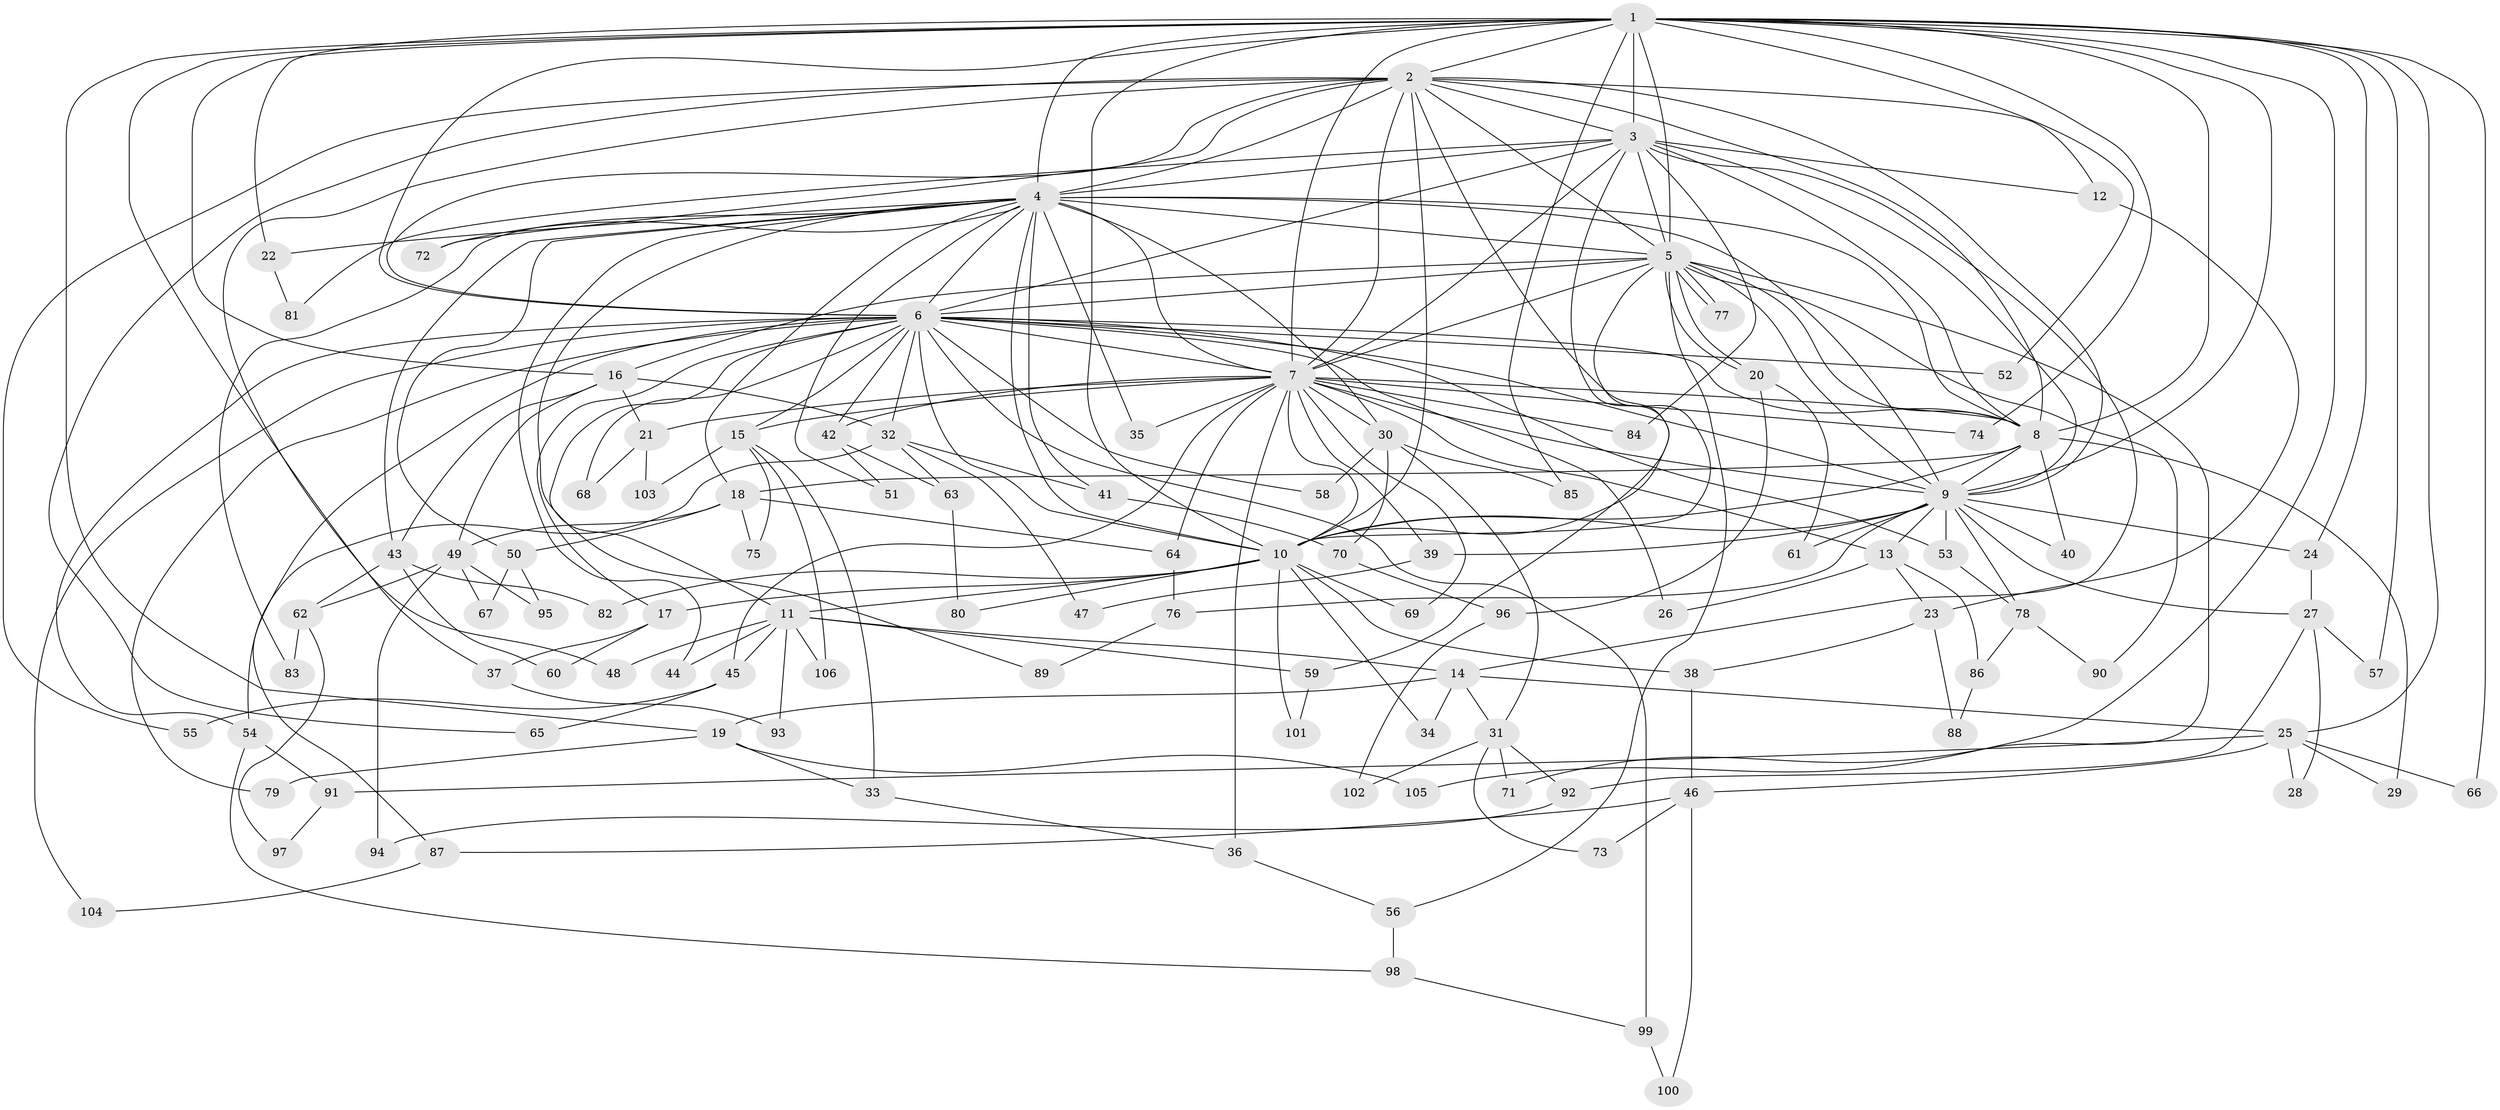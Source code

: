 // Generated by graph-tools (version 1.1) at 2025/14/03/09/25 04:14:04]
// undirected, 106 vertices, 237 edges
graph export_dot {
graph [start="1"]
  node [color=gray90,style=filled];
  1;
  2;
  3;
  4;
  5;
  6;
  7;
  8;
  9;
  10;
  11;
  12;
  13;
  14;
  15;
  16;
  17;
  18;
  19;
  20;
  21;
  22;
  23;
  24;
  25;
  26;
  27;
  28;
  29;
  30;
  31;
  32;
  33;
  34;
  35;
  36;
  37;
  38;
  39;
  40;
  41;
  42;
  43;
  44;
  45;
  46;
  47;
  48;
  49;
  50;
  51;
  52;
  53;
  54;
  55;
  56;
  57;
  58;
  59;
  60;
  61;
  62;
  63;
  64;
  65;
  66;
  67;
  68;
  69;
  70;
  71;
  72;
  73;
  74;
  75;
  76;
  77;
  78;
  79;
  80;
  81;
  82;
  83;
  84;
  85;
  86;
  87;
  88;
  89;
  90;
  91;
  92;
  93;
  94;
  95;
  96;
  97;
  98;
  99;
  100;
  101;
  102;
  103;
  104;
  105;
  106;
  1 -- 2;
  1 -- 3;
  1 -- 4;
  1 -- 5;
  1 -- 6;
  1 -- 7;
  1 -- 8;
  1 -- 9;
  1 -- 10;
  1 -- 16;
  1 -- 19;
  1 -- 22;
  1 -- 24;
  1 -- 25;
  1 -- 37;
  1 -- 52;
  1 -- 57;
  1 -- 66;
  1 -- 74;
  1 -- 85;
  1 -- 105;
  2 -- 3;
  2 -- 4;
  2 -- 5;
  2 -- 6;
  2 -- 7;
  2 -- 8;
  2 -- 9;
  2 -- 10;
  2 -- 12;
  2 -- 48;
  2 -- 55;
  2 -- 59;
  2 -- 65;
  2 -- 72;
  3 -- 4;
  3 -- 5;
  3 -- 6;
  3 -- 7;
  3 -- 8;
  3 -- 9;
  3 -- 10;
  3 -- 12;
  3 -- 14;
  3 -- 81;
  3 -- 84;
  4 -- 5;
  4 -- 6;
  4 -- 7;
  4 -- 8;
  4 -- 9;
  4 -- 10;
  4 -- 18;
  4 -- 22;
  4 -- 30;
  4 -- 35;
  4 -- 41;
  4 -- 43;
  4 -- 44;
  4 -- 50;
  4 -- 51;
  4 -- 72;
  4 -- 83;
  4 -- 89;
  5 -- 6;
  5 -- 7;
  5 -- 8;
  5 -- 9;
  5 -- 10;
  5 -- 16;
  5 -- 20;
  5 -- 20;
  5 -- 56;
  5 -- 71;
  5 -- 77;
  5 -- 77;
  5 -- 90;
  6 -- 7;
  6 -- 8;
  6 -- 9;
  6 -- 10;
  6 -- 11;
  6 -- 15;
  6 -- 17;
  6 -- 26;
  6 -- 32;
  6 -- 42;
  6 -- 52;
  6 -- 53;
  6 -- 54;
  6 -- 58;
  6 -- 68;
  6 -- 79;
  6 -- 87;
  6 -- 99;
  6 -- 104;
  7 -- 8;
  7 -- 9;
  7 -- 10;
  7 -- 13;
  7 -- 15;
  7 -- 21;
  7 -- 30;
  7 -- 35;
  7 -- 36;
  7 -- 39;
  7 -- 42;
  7 -- 45;
  7 -- 64;
  7 -- 69;
  7 -- 74;
  7 -- 84;
  8 -- 9;
  8 -- 10;
  8 -- 18;
  8 -- 29;
  8 -- 40;
  9 -- 10;
  9 -- 13;
  9 -- 24;
  9 -- 27;
  9 -- 39;
  9 -- 40;
  9 -- 53;
  9 -- 61;
  9 -- 76;
  9 -- 78;
  10 -- 11;
  10 -- 17;
  10 -- 34;
  10 -- 38;
  10 -- 69;
  10 -- 80;
  10 -- 82;
  10 -- 101;
  11 -- 14;
  11 -- 44;
  11 -- 45;
  11 -- 48;
  11 -- 59;
  11 -- 93;
  11 -- 106;
  12 -- 23;
  13 -- 23;
  13 -- 26;
  13 -- 86;
  14 -- 19;
  14 -- 25;
  14 -- 31;
  14 -- 34;
  15 -- 33;
  15 -- 75;
  15 -- 103;
  15 -- 106;
  16 -- 21;
  16 -- 32;
  16 -- 43;
  16 -- 49;
  17 -- 37;
  17 -- 60;
  18 -- 49;
  18 -- 50;
  18 -- 64;
  18 -- 75;
  19 -- 33;
  19 -- 79;
  19 -- 105;
  20 -- 61;
  20 -- 96;
  21 -- 68;
  21 -- 103;
  22 -- 81;
  23 -- 38;
  23 -- 88;
  24 -- 27;
  25 -- 28;
  25 -- 29;
  25 -- 46;
  25 -- 66;
  25 -- 91;
  27 -- 28;
  27 -- 57;
  27 -- 92;
  30 -- 31;
  30 -- 58;
  30 -- 70;
  30 -- 85;
  31 -- 71;
  31 -- 73;
  31 -- 92;
  31 -- 102;
  32 -- 41;
  32 -- 47;
  32 -- 54;
  32 -- 63;
  33 -- 36;
  36 -- 56;
  37 -- 93;
  38 -- 46;
  39 -- 47;
  41 -- 70;
  42 -- 51;
  42 -- 63;
  43 -- 60;
  43 -- 62;
  43 -- 82;
  45 -- 55;
  45 -- 65;
  46 -- 73;
  46 -- 87;
  46 -- 100;
  49 -- 62;
  49 -- 67;
  49 -- 94;
  49 -- 95;
  50 -- 67;
  50 -- 95;
  53 -- 78;
  54 -- 91;
  54 -- 98;
  56 -- 98;
  59 -- 101;
  62 -- 83;
  62 -- 97;
  63 -- 80;
  64 -- 76;
  70 -- 96;
  76 -- 89;
  78 -- 86;
  78 -- 90;
  86 -- 88;
  87 -- 104;
  91 -- 97;
  92 -- 94;
  96 -- 102;
  98 -- 99;
  99 -- 100;
}

